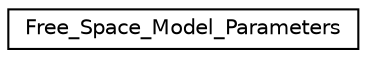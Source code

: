 digraph "Graphical Class Hierarchy"
{
 // LATEX_PDF_SIZE
  edge [fontname="Helvetica",fontsize="10",labelfontname="Helvetica",labelfontsize="10"];
  node [fontname="Helvetica",fontsize="10",shape=record];
  rankdir="LR";
  Node0 [label="Free_Space_Model_Parameters",height=0.2,width=0.4,color="black", fillcolor="white", style="filled",URL="$structFree__Space__Model__Parameters.html",tooltip=" "];
}
